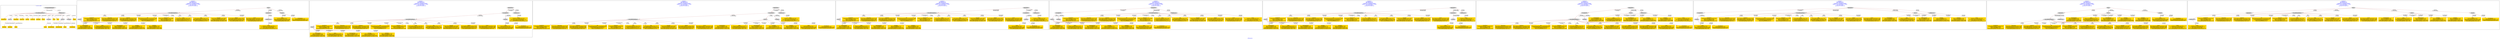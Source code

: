 digraph n0 {
fontcolor="blue"
remincross="true"
label="s06-npg.json"
subgraph cluster_0 {
label="1-correct model"
n2[style="filled",color="white",fillcolor="lightgray",label="CulturalHeritageObject2"];
n3[shape="plaintext",style="filled",fillcolor="gold",label="DateOfWork"];
n4[style="filled",color="white",fillcolor="lightgray",label="Person1"];
n5[shape="plaintext",style="filled",fillcolor="gold",label="Description"];
n6[shape="plaintext",style="filled",fillcolor="gold",label="Dimension"];
n7[shape="plaintext",style="filled",fillcolor="gold",label="Medium"];
n8[shape="plaintext",style="filled",fillcolor="gold",label="CreditLine"];
n9[shape="plaintext",style="filled",fillcolor="gold",label="Copyright"];
n10[shape="plaintext",style="filled",fillcolor="gold",label="Owner"];
n11[style="filled",color="white",fillcolor="lightgray",label="Concept2"];
n12[shape="plaintext",style="filled",fillcolor="gold",label="Title"];
n13[shape="plaintext",style="filled",fillcolor="gold",label="Ref"];
n14[style="filled",color="white",fillcolor="lightgray",label="Person2"];
n15[style="filled",color="white",fillcolor="lightgray",label="Concept3"];
n16[shape="plaintext",style="filled",fillcolor="gold",label="birthDate"];
n17[shape="plaintext",style="filled",fillcolor="gold",label="deathDate"];
n18[shape="plaintext",style="filled",fillcolor="gold",label="Artist"];
n19[shape="plaintext",style="filled",fillcolor="gold",label="sitterBirthDate"];
n20[shape="plaintext",style="filled",fillcolor="gold",label="sitterDeathDate"];
n21[shape="plaintext",style="filled",fillcolor="gold",label="values"];
n22[style="filled",color="white",fillcolor="lightgray",label="EuropeanaAggregation1"];
n23[style="filled",color="white",fillcolor="lightgray",label="WebResource2"];
n24[shape="plaintext",style="filled",fillcolor="gold",label="Image"];
n25[shape="plaintext",style="filled",fillcolor="gold",label="values"];
n26[shape="plaintext",style="filled",fillcolor="gold",label="Classification"];
}
subgraph cluster_1 {
label="candidate 0\nlink coherence:0.0\nnode coherence:0.0\nconfidence:0.7541849554738208\nmapping score:0.38102461478756994\ncost:2300.020004\n-precision:0.61-recall:0.58"
n28[style="filled",color="white",fillcolor="lightgray",label="CulturalHeritageObject1"];
n29[style="filled",color="white",fillcolor="lightgray",label="Person1"];
n30[style="filled",color="white",fillcolor="lightgray",label="Aggregation1"];
n31[style="filled",color="white",fillcolor="lightgray",label="WebResource1"];
n32[style="filled",color="white",fillcolor="lightgray",label="Proxy1"];
n33[style="filled",color="white",fillcolor="lightgray",label="Concept1"];
n34[shape="plaintext",style="filled",fillcolor="gold",label="sitterBirthDate\n[Person,dateOfBirth,0.45]\n[Person,dateOfDeath,0.409]\n[CulturalHeritageObject,extent,0.08]\n[CulturalHeritageObject,created,0.061]"];
n35[shape="plaintext",style="filled",fillcolor="gold",label="DateOfWork\n[CulturalHeritageObject,created,0.791]\n[Person,dateOfDeath,0.081]\n[Person,dateOfBirth,0.08]\n[CulturalHeritageObject,description,0.047]"];
n36[shape="plaintext",style="filled",fillcolor="gold",label="values\n[Concept,prefLabel,0.931]\n[CulturalHeritageObject,description,0.056]\n[Person,biographicalInformation,0.008]\n[CulturalHeritageObject,title,0.005]"];
n37[shape="plaintext",style="filled",fillcolor="gold",label="Classification\n[Concept,prefLabel,0.819]\n[CulturalHeritageObject,description,0.091]\n[Person,biographicalInformation,0.09]"];
n38[shape="plaintext",style="filled",fillcolor="gold",label="Artist\n[Person,nameOfThePerson,0.815]\n[CulturalHeritageObject,description,0.079]\n[CulturalHeritageObject,title,0.063]\n[CulturalHeritageObject,rights,0.044]"];
n39[shape="plaintext",style="filled",fillcolor="gold",label="Description\n[CulturalHeritageObject,description,0.814]\n[Person,biographicalInformation,0.138]\n[CulturalHeritageObject,provenance,0.027]\n[CulturalHeritageObject,title,0.021]"];
n40[shape="plaintext",style="filled",fillcolor="gold",label="CreditLine\n[CulturalHeritageObject,provenance,0.602]\n[CulturalHeritageObject,rightsHolder,0.316]\n[CulturalHeritageObject,description,0.064]\n[CulturalHeritageObject,title,0.018]"];
n41[shape="plaintext",style="filled",fillcolor="gold",label="Image\n[WebResource,classLink,0.976]\n[Document,columnSubClassOfLink,0.015]\n[Document,classLink,0.009]\n[CulturalHeritageObject,accessionNumber,0.0]"];
n42[shape="plaintext",style="filled",fillcolor="gold",label="Ref\n[CulturalHeritageObject,accessionNumber,0.999]\n[CulturalHeritageObject,rightsHolder,0.0]\n[CulturalHeritageObject,title,0.0]\n[Person,nameOfThePerson,0.0]"];
n43[shape="plaintext",style="filled",fillcolor="gold",label="sitterDeathDate\n[Person,dateOfDeath,0.422]\n[Person,dateOfBirth,0.412]\n[CulturalHeritageObject,created,0.087]\n[CulturalHeritageObject,extent,0.079]"];
n44[shape="plaintext",style="filled",fillcolor="gold",label="birthDate\n[Person,dateOfBirth,0.77]\n[Person,dateOfDeath,0.152]\n[CulturalHeritageObject,created,0.053]\n[CulturalHeritageObject,description,0.025]"];
n45[shape="plaintext",style="filled",fillcolor="gold",label="Dimension\n[CulturalHeritageObject,extent,0.958]\n[Person,dateOfDeath,0.025]\n[Person,dateOfBirth,0.014]\n[Person,biographicalInformation,0.003]"];
n46[shape="plaintext",style="filled",fillcolor="gold",label="deathDate\n[Person,dateOfDeath,0.703]\n[Person,dateOfBirth,0.218]\n[CulturalHeritageObject,extent,0.039]\n[CulturalHeritageObject,created,0.039]"];
n47[shape="plaintext",style="filled",fillcolor="gold",label="values\n[CulturalHeritageObject,title,0.543]\n[CulturalHeritageObject,description,0.213]\n[Person,nameOfThePerson,0.155]\n[CulturalHeritageObject,provenance,0.089]"];
n48[shape="plaintext",style="filled",fillcolor="gold",label="Title\n[CulturalHeritageObject,title,0.707]\n[CulturalHeritageObject,description,0.14]\n[CulturalHeritageObject,provenance,0.08]\n[Person,nameOfThePerson,0.073]"];
n49[shape="plaintext",style="filled",fillcolor="gold",label="Copyright\n[CulturalHeritageObject,rights,0.846]\n[Person,nameOfThePerson,0.084]\n[CulturalHeritageObject,provenance,0.04]\n[CulturalHeritageObject,description,0.03]"];
n50[shape="plaintext",style="filled",fillcolor="gold",label="Medium\n[CulturalHeritageObject,medium,0.892]\n[CulturalHeritageObject,description,0.103]\n[Person,biographicalInformation,0.004]\n[CulturalHeritageObject,extent,0.0]"];
n51[shape="plaintext",style="filled",fillcolor="gold",label="Owner\n[CulturalHeritageObject,rightsHolder,0.536]\n[CulturalHeritageObject,provenance,0.406]\n[CulturalHeritageObject,description,0.045]\n[CulturalHeritageObject,title,0.014]"];
}
subgraph cluster_2 {
label="candidate 1\nlink coherence:0.0\nnode coherence:0.0\nconfidence:0.7541849554738208\nmapping score:0.38102461478756994\ncost:2300.020004\n-precision:0.61-recall:0.58"
n53[style="filled",color="white",fillcolor="lightgray",label="CulturalHeritageObject1"];
n54[style="filled",color="white",fillcolor="lightgray",label="Person1"];
n55[style="filled",color="white",fillcolor="lightgray",label="ProvidedCHO1"];
n56[style="filled",color="white",fillcolor="lightgray",label="Concept1"];
n57[style="filled",color="white",fillcolor="lightgray",label="Aggregation1"];
n58[style="filled",color="white",fillcolor="lightgray",label="WebResource1"];
n59[shape="plaintext",style="filled",fillcolor="gold",label="sitterBirthDate\n[Person,dateOfBirth,0.45]\n[Person,dateOfDeath,0.409]\n[CulturalHeritageObject,extent,0.08]\n[CulturalHeritageObject,created,0.061]"];
n60[shape="plaintext",style="filled",fillcolor="gold",label="DateOfWork\n[CulturalHeritageObject,created,0.791]\n[Person,dateOfDeath,0.081]\n[Person,dateOfBirth,0.08]\n[CulturalHeritageObject,description,0.047]"];
n61[shape="plaintext",style="filled",fillcolor="gold",label="values\n[Concept,prefLabel,0.931]\n[CulturalHeritageObject,description,0.056]\n[Person,biographicalInformation,0.008]\n[CulturalHeritageObject,title,0.005]"];
n62[shape="plaintext",style="filled",fillcolor="gold",label="Classification\n[Concept,prefLabel,0.819]\n[CulturalHeritageObject,description,0.091]\n[Person,biographicalInformation,0.09]"];
n63[shape="plaintext",style="filled",fillcolor="gold",label="Artist\n[Person,nameOfThePerson,0.815]\n[CulturalHeritageObject,description,0.079]\n[CulturalHeritageObject,title,0.063]\n[CulturalHeritageObject,rights,0.044]"];
n64[shape="plaintext",style="filled",fillcolor="gold",label="Description\n[CulturalHeritageObject,description,0.814]\n[Person,biographicalInformation,0.138]\n[CulturalHeritageObject,provenance,0.027]\n[CulturalHeritageObject,title,0.021]"];
n65[shape="plaintext",style="filled",fillcolor="gold",label="CreditLine\n[CulturalHeritageObject,provenance,0.602]\n[CulturalHeritageObject,rightsHolder,0.316]\n[CulturalHeritageObject,description,0.064]\n[CulturalHeritageObject,title,0.018]"];
n66[shape="plaintext",style="filled",fillcolor="gold",label="Image\n[WebResource,classLink,0.976]\n[Document,columnSubClassOfLink,0.015]\n[Document,classLink,0.009]\n[CulturalHeritageObject,accessionNumber,0.0]"];
n67[shape="plaintext",style="filled",fillcolor="gold",label="Ref\n[CulturalHeritageObject,accessionNumber,0.999]\n[CulturalHeritageObject,rightsHolder,0.0]\n[CulturalHeritageObject,title,0.0]\n[Person,nameOfThePerson,0.0]"];
n68[shape="plaintext",style="filled",fillcolor="gold",label="sitterDeathDate\n[Person,dateOfDeath,0.422]\n[Person,dateOfBirth,0.412]\n[CulturalHeritageObject,created,0.087]\n[CulturalHeritageObject,extent,0.079]"];
n69[shape="plaintext",style="filled",fillcolor="gold",label="birthDate\n[Person,dateOfBirth,0.77]\n[Person,dateOfDeath,0.152]\n[CulturalHeritageObject,created,0.053]\n[CulturalHeritageObject,description,0.025]"];
n70[shape="plaintext",style="filled",fillcolor="gold",label="Dimension\n[CulturalHeritageObject,extent,0.958]\n[Person,dateOfDeath,0.025]\n[Person,dateOfBirth,0.014]\n[Person,biographicalInformation,0.003]"];
n71[shape="plaintext",style="filled",fillcolor="gold",label="deathDate\n[Person,dateOfDeath,0.703]\n[Person,dateOfBirth,0.218]\n[CulturalHeritageObject,extent,0.039]\n[CulturalHeritageObject,created,0.039]"];
n72[shape="plaintext",style="filled",fillcolor="gold",label="values\n[CulturalHeritageObject,title,0.543]\n[CulturalHeritageObject,description,0.213]\n[Person,nameOfThePerson,0.155]\n[CulturalHeritageObject,provenance,0.089]"];
n73[shape="plaintext",style="filled",fillcolor="gold",label="Title\n[CulturalHeritageObject,title,0.707]\n[CulturalHeritageObject,description,0.14]\n[CulturalHeritageObject,provenance,0.08]\n[Person,nameOfThePerson,0.073]"];
n74[shape="plaintext",style="filled",fillcolor="gold",label="Copyright\n[CulturalHeritageObject,rights,0.846]\n[Person,nameOfThePerson,0.084]\n[CulturalHeritageObject,provenance,0.04]\n[CulturalHeritageObject,description,0.03]"];
n75[shape="plaintext",style="filled",fillcolor="gold",label="Medium\n[CulturalHeritageObject,medium,0.892]\n[CulturalHeritageObject,description,0.103]\n[Person,biographicalInformation,0.004]\n[CulturalHeritageObject,extent,0.0]"];
n76[shape="plaintext",style="filled",fillcolor="gold",label="Owner\n[CulturalHeritageObject,rightsHolder,0.536]\n[CulturalHeritageObject,provenance,0.406]\n[CulturalHeritageObject,description,0.045]\n[CulturalHeritageObject,title,0.014]"];
}
subgraph cluster_3 {
label="candidate 2\nlink coherence:0.0\nnode coherence:0.0\nconfidence:0.7541849554738208\nmapping score:0.38102461478756994\ncost:2300.020004\n-precision:0.61-recall:0.58"
n78[style="filled",color="white",fillcolor="lightgray",label="ProvidedCHO1"];
n79[style="filled",color="white",fillcolor="lightgray",label="CulturalHeritageObject1"];
n80[style="filled",color="white",fillcolor="lightgray",label="Person1"];
n81[style="filled",color="white",fillcolor="lightgray",label="Concept1"];
n82[style="filled",color="white",fillcolor="lightgray",label="Aggregation1"];
n83[style="filled",color="white",fillcolor="lightgray",label="WebResource1"];
n84[shape="plaintext",style="filled",fillcolor="gold",label="sitterBirthDate\n[Person,dateOfBirth,0.45]\n[Person,dateOfDeath,0.409]\n[CulturalHeritageObject,extent,0.08]\n[CulturalHeritageObject,created,0.061]"];
n85[shape="plaintext",style="filled",fillcolor="gold",label="DateOfWork\n[CulturalHeritageObject,created,0.791]\n[Person,dateOfDeath,0.081]\n[Person,dateOfBirth,0.08]\n[CulturalHeritageObject,description,0.047]"];
n86[shape="plaintext",style="filled",fillcolor="gold",label="values\n[Concept,prefLabel,0.931]\n[CulturalHeritageObject,description,0.056]\n[Person,biographicalInformation,0.008]\n[CulturalHeritageObject,title,0.005]"];
n87[shape="plaintext",style="filled",fillcolor="gold",label="Classification\n[Concept,prefLabel,0.819]\n[CulturalHeritageObject,description,0.091]\n[Person,biographicalInformation,0.09]"];
n88[shape="plaintext",style="filled",fillcolor="gold",label="Artist\n[Person,nameOfThePerson,0.815]\n[CulturalHeritageObject,description,0.079]\n[CulturalHeritageObject,title,0.063]\n[CulturalHeritageObject,rights,0.044]"];
n89[shape="plaintext",style="filled",fillcolor="gold",label="Description\n[CulturalHeritageObject,description,0.814]\n[Person,biographicalInformation,0.138]\n[CulturalHeritageObject,provenance,0.027]\n[CulturalHeritageObject,title,0.021]"];
n90[shape="plaintext",style="filled",fillcolor="gold",label="CreditLine\n[CulturalHeritageObject,provenance,0.602]\n[CulturalHeritageObject,rightsHolder,0.316]\n[CulturalHeritageObject,description,0.064]\n[CulturalHeritageObject,title,0.018]"];
n91[shape="plaintext",style="filled",fillcolor="gold",label="Image\n[WebResource,classLink,0.976]\n[Document,columnSubClassOfLink,0.015]\n[Document,classLink,0.009]\n[CulturalHeritageObject,accessionNumber,0.0]"];
n92[shape="plaintext",style="filled",fillcolor="gold",label="Ref\n[CulturalHeritageObject,accessionNumber,0.999]\n[CulturalHeritageObject,rightsHolder,0.0]\n[CulturalHeritageObject,title,0.0]\n[Person,nameOfThePerson,0.0]"];
n93[shape="plaintext",style="filled",fillcolor="gold",label="sitterDeathDate\n[Person,dateOfDeath,0.422]\n[Person,dateOfBirth,0.412]\n[CulturalHeritageObject,created,0.087]\n[CulturalHeritageObject,extent,0.079]"];
n94[shape="plaintext",style="filled",fillcolor="gold",label="birthDate\n[Person,dateOfBirth,0.77]\n[Person,dateOfDeath,0.152]\n[CulturalHeritageObject,created,0.053]\n[CulturalHeritageObject,description,0.025]"];
n95[shape="plaintext",style="filled",fillcolor="gold",label="Dimension\n[CulturalHeritageObject,extent,0.958]\n[Person,dateOfDeath,0.025]\n[Person,dateOfBirth,0.014]\n[Person,biographicalInformation,0.003]"];
n96[shape="plaintext",style="filled",fillcolor="gold",label="deathDate\n[Person,dateOfDeath,0.703]\n[Person,dateOfBirth,0.218]\n[CulturalHeritageObject,extent,0.039]\n[CulturalHeritageObject,created,0.039]"];
n97[shape="plaintext",style="filled",fillcolor="gold",label="values\n[CulturalHeritageObject,title,0.543]\n[CulturalHeritageObject,description,0.213]\n[Person,nameOfThePerson,0.155]\n[CulturalHeritageObject,provenance,0.089]"];
n98[shape="plaintext",style="filled",fillcolor="gold",label="Title\n[CulturalHeritageObject,title,0.707]\n[CulturalHeritageObject,description,0.14]\n[CulturalHeritageObject,provenance,0.08]\n[Person,nameOfThePerson,0.073]"];
n99[shape="plaintext",style="filled",fillcolor="gold",label="Copyright\n[CulturalHeritageObject,rights,0.846]\n[Person,nameOfThePerson,0.084]\n[CulturalHeritageObject,provenance,0.04]\n[CulturalHeritageObject,description,0.03]"];
n100[shape="plaintext",style="filled",fillcolor="gold",label="Medium\n[CulturalHeritageObject,medium,0.892]\n[CulturalHeritageObject,description,0.103]\n[Person,biographicalInformation,0.004]\n[CulturalHeritageObject,extent,0.0]"];
n101[shape="plaintext",style="filled",fillcolor="gold",label="Owner\n[CulturalHeritageObject,rightsHolder,0.536]\n[CulturalHeritageObject,provenance,0.406]\n[CulturalHeritageObject,description,0.045]\n[CulturalHeritageObject,title,0.014]"];
}
subgraph cluster_4 {
label="candidate 3\nlink coherence:0.0\nnode coherence:0.0\nconfidence:0.7541849554738208\nmapping score:0.38102461478756994\ncost:2300.020004\n-precision:0.61-recall:0.58"
n103[style="filled",color="white",fillcolor="lightgray",label="CulturalHeritageObject1"];
n104[style="filled",color="white",fillcolor="lightgray",label="Person1"];
n105[style="filled",color="white",fillcolor="lightgray",label="ProvidedCHO1"];
n106[style="filled",color="white",fillcolor="lightgray",label="Concept1"];
n107[style="filled",color="white",fillcolor="lightgray",label="Aggregation1"];
n108[style="filled",color="white",fillcolor="lightgray",label="WebResource1"];
n109[shape="plaintext",style="filled",fillcolor="gold",label="sitterBirthDate\n[Person,dateOfBirth,0.45]\n[Person,dateOfDeath,0.409]\n[CulturalHeritageObject,extent,0.08]\n[CulturalHeritageObject,created,0.061]"];
n110[shape="plaintext",style="filled",fillcolor="gold",label="DateOfWork\n[CulturalHeritageObject,created,0.791]\n[Person,dateOfDeath,0.081]\n[Person,dateOfBirth,0.08]\n[CulturalHeritageObject,description,0.047]"];
n111[shape="plaintext",style="filled",fillcolor="gold",label="values\n[Concept,prefLabel,0.931]\n[CulturalHeritageObject,description,0.056]\n[Person,biographicalInformation,0.008]\n[CulturalHeritageObject,title,0.005]"];
n112[shape="plaintext",style="filled",fillcolor="gold",label="Classification\n[Concept,prefLabel,0.819]\n[CulturalHeritageObject,description,0.091]\n[Person,biographicalInformation,0.09]"];
n113[shape="plaintext",style="filled",fillcolor="gold",label="Artist\n[Person,nameOfThePerson,0.815]\n[CulturalHeritageObject,description,0.079]\n[CulturalHeritageObject,title,0.063]\n[CulturalHeritageObject,rights,0.044]"];
n114[shape="plaintext",style="filled",fillcolor="gold",label="Description\n[CulturalHeritageObject,description,0.814]\n[Person,biographicalInformation,0.138]\n[CulturalHeritageObject,provenance,0.027]\n[CulturalHeritageObject,title,0.021]"];
n115[shape="plaintext",style="filled",fillcolor="gold",label="CreditLine\n[CulturalHeritageObject,provenance,0.602]\n[CulturalHeritageObject,rightsHolder,0.316]\n[CulturalHeritageObject,description,0.064]\n[CulturalHeritageObject,title,0.018]"];
n116[shape="plaintext",style="filled",fillcolor="gold",label="Image\n[WebResource,classLink,0.976]\n[Document,columnSubClassOfLink,0.015]\n[Document,classLink,0.009]\n[CulturalHeritageObject,accessionNumber,0.0]"];
n117[shape="plaintext",style="filled",fillcolor="gold",label="Ref\n[CulturalHeritageObject,accessionNumber,0.999]\n[CulturalHeritageObject,rightsHolder,0.0]\n[CulturalHeritageObject,title,0.0]\n[Person,nameOfThePerson,0.0]"];
n118[shape="plaintext",style="filled",fillcolor="gold",label="sitterDeathDate\n[Person,dateOfDeath,0.422]\n[Person,dateOfBirth,0.412]\n[CulturalHeritageObject,created,0.087]\n[CulturalHeritageObject,extent,0.079]"];
n119[shape="plaintext",style="filled",fillcolor="gold",label="birthDate\n[Person,dateOfBirth,0.77]\n[Person,dateOfDeath,0.152]\n[CulturalHeritageObject,created,0.053]\n[CulturalHeritageObject,description,0.025]"];
n120[shape="plaintext",style="filled",fillcolor="gold",label="Dimension\n[CulturalHeritageObject,extent,0.958]\n[Person,dateOfDeath,0.025]\n[Person,dateOfBirth,0.014]\n[Person,biographicalInformation,0.003]"];
n121[shape="plaintext",style="filled",fillcolor="gold",label="deathDate\n[Person,dateOfDeath,0.703]\n[Person,dateOfBirth,0.218]\n[CulturalHeritageObject,extent,0.039]\n[CulturalHeritageObject,created,0.039]"];
n122[shape="plaintext",style="filled",fillcolor="gold",label="values\n[CulturalHeritageObject,title,0.543]\n[CulturalHeritageObject,description,0.213]\n[Person,nameOfThePerson,0.155]\n[CulturalHeritageObject,provenance,0.089]"];
n123[shape="plaintext",style="filled",fillcolor="gold",label="Title\n[CulturalHeritageObject,title,0.707]\n[CulturalHeritageObject,description,0.14]\n[CulturalHeritageObject,provenance,0.08]\n[Person,nameOfThePerson,0.073]"];
n124[shape="plaintext",style="filled",fillcolor="gold",label="Copyright\n[CulturalHeritageObject,rights,0.846]\n[Person,nameOfThePerson,0.084]\n[CulturalHeritageObject,provenance,0.04]\n[CulturalHeritageObject,description,0.03]"];
n125[shape="plaintext",style="filled",fillcolor="gold",label="Medium\n[CulturalHeritageObject,medium,0.892]\n[CulturalHeritageObject,description,0.103]\n[Person,biographicalInformation,0.004]\n[CulturalHeritageObject,extent,0.0]"];
n126[shape="plaintext",style="filled",fillcolor="gold",label="Owner\n[CulturalHeritageObject,rightsHolder,0.536]\n[CulturalHeritageObject,provenance,0.406]\n[CulturalHeritageObject,description,0.045]\n[CulturalHeritageObject,title,0.014]"];
}
subgraph cluster_5 {
label="candidate 4\nlink coherence:0.0\nnode coherence:0.0\nconfidence:0.7541849554738208\nmapping score:0.38102461478756994\ncost:2300.020004\n-precision:0.61-recall:0.58"
n128[style="filled",color="white",fillcolor="lightgray",label="ProvidedCHO1"];
n129[style="filled",color="white",fillcolor="lightgray",label="Person1"];
n130[style="filled",color="white",fillcolor="lightgray",label="Concept1"];
n131[style="filled",color="white",fillcolor="lightgray",label="Aggregation1"];
n132[style="filled",color="white",fillcolor="lightgray",label="CulturalHeritageObject1"];
n133[style="filled",color="white",fillcolor="lightgray",label="WebResource1"];
n134[shape="plaintext",style="filled",fillcolor="gold",label="sitterBirthDate\n[Person,dateOfBirth,0.45]\n[Person,dateOfDeath,0.409]\n[CulturalHeritageObject,extent,0.08]\n[CulturalHeritageObject,created,0.061]"];
n135[shape="plaintext",style="filled",fillcolor="gold",label="DateOfWork\n[CulturalHeritageObject,created,0.791]\n[Person,dateOfDeath,0.081]\n[Person,dateOfBirth,0.08]\n[CulturalHeritageObject,description,0.047]"];
n136[shape="plaintext",style="filled",fillcolor="gold",label="values\n[Concept,prefLabel,0.931]\n[CulturalHeritageObject,description,0.056]\n[Person,biographicalInformation,0.008]\n[CulturalHeritageObject,title,0.005]"];
n137[shape="plaintext",style="filled",fillcolor="gold",label="Classification\n[Concept,prefLabel,0.819]\n[CulturalHeritageObject,description,0.091]\n[Person,biographicalInformation,0.09]"];
n138[shape="plaintext",style="filled",fillcolor="gold",label="Artist\n[Person,nameOfThePerson,0.815]\n[CulturalHeritageObject,description,0.079]\n[CulturalHeritageObject,title,0.063]\n[CulturalHeritageObject,rights,0.044]"];
n139[shape="plaintext",style="filled",fillcolor="gold",label="Description\n[CulturalHeritageObject,description,0.814]\n[Person,biographicalInformation,0.138]\n[CulturalHeritageObject,provenance,0.027]\n[CulturalHeritageObject,title,0.021]"];
n140[shape="plaintext",style="filled",fillcolor="gold",label="CreditLine\n[CulturalHeritageObject,provenance,0.602]\n[CulturalHeritageObject,rightsHolder,0.316]\n[CulturalHeritageObject,description,0.064]\n[CulturalHeritageObject,title,0.018]"];
n141[shape="plaintext",style="filled",fillcolor="gold",label="Image\n[WebResource,classLink,0.976]\n[Document,columnSubClassOfLink,0.015]\n[Document,classLink,0.009]\n[CulturalHeritageObject,accessionNumber,0.0]"];
n142[shape="plaintext",style="filled",fillcolor="gold",label="Ref\n[CulturalHeritageObject,accessionNumber,0.999]\n[CulturalHeritageObject,rightsHolder,0.0]\n[CulturalHeritageObject,title,0.0]\n[Person,nameOfThePerson,0.0]"];
n143[shape="plaintext",style="filled",fillcolor="gold",label="sitterDeathDate\n[Person,dateOfDeath,0.422]\n[Person,dateOfBirth,0.412]\n[CulturalHeritageObject,created,0.087]\n[CulturalHeritageObject,extent,0.079]"];
n144[shape="plaintext",style="filled",fillcolor="gold",label="birthDate\n[Person,dateOfBirth,0.77]\n[Person,dateOfDeath,0.152]\n[CulturalHeritageObject,created,0.053]\n[CulturalHeritageObject,description,0.025]"];
n145[shape="plaintext",style="filled",fillcolor="gold",label="Dimension\n[CulturalHeritageObject,extent,0.958]\n[Person,dateOfDeath,0.025]\n[Person,dateOfBirth,0.014]\n[Person,biographicalInformation,0.003]"];
n146[shape="plaintext",style="filled",fillcolor="gold",label="deathDate\n[Person,dateOfDeath,0.703]\n[Person,dateOfBirth,0.218]\n[CulturalHeritageObject,extent,0.039]\n[CulturalHeritageObject,created,0.039]"];
n147[shape="plaintext",style="filled",fillcolor="gold",label="values\n[CulturalHeritageObject,title,0.543]\n[CulturalHeritageObject,description,0.213]\n[Person,nameOfThePerson,0.155]\n[CulturalHeritageObject,provenance,0.089]"];
n148[shape="plaintext",style="filled",fillcolor="gold",label="Title\n[CulturalHeritageObject,title,0.707]\n[CulturalHeritageObject,description,0.14]\n[CulturalHeritageObject,provenance,0.08]\n[Person,nameOfThePerson,0.073]"];
n149[shape="plaintext",style="filled",fillcolor="gold",label="Copyright\n[CulturalHeritageObject,rights,0.846]\n[Person,nameOfThePerson,0.084]\n[CulturalHeritageObject,provenance,0.04]\n[CulturalHeritageObject,description,0.03]"];
n150[shape="plaintext",style="filled",fillcolor="gold",label="Medium\n[CulturalHeritageObject,medium,0.892]\n[CulturalHeritageObject,description,0.103]\n[Person,biographicalInformation,0.004]\n[CulturalHeritageObject,extent,0.0]"];
n151[shape="plaintext",style="filled",fillcolor="gold",label="Owner\n[CulturalHeritageObject,rightsHolder,0.536]\n[CulturalHeritageObject,provenance,0.406]\n[CulturalHeritageObject,description,0.045]\n[CulturalHeritageObject,title,0.014]"];
}
subgraph cluster_6 {
label="candidate 5\nlink coherence:0.0\nnode coherence:0.0\nconfidence:0.7541849554738208\nmapping score:0.38102461478756994\ncost:2300.030006\n-precision:0.61-recall:0.58"
n153[style="filled",color="white",fillcolor="lightgray",label="CulturalHeritageObject1"];
n154[style="filled",color="white",fillcolor="lightgray",label="Person1"];
n155[style="filled",color="white",fillcolor="lightgray",label="Organization1"];
n156[style="filled",color="white",fillcolor="lightgray",label="Concept1"];
n157[style="filled",color="white",fillcolor="lightgray",label="Aggregation1"];
n158[style="filled",color="white",fillcolor="lightgray",label="WebResource1"];
n159[shape="plaintext",style="filled",fillcolor="gold",label="sitterBirthDate\n[Person,dateOfBirth,0.45]\n[Person,dateOfDeath,0.409]\n[CulturalHeritageObject,extent,0.08]\n[CulturalHeritageObject,created,0.061]"];
n160[shape="plaintext",style="filled",fillcolor="gold",label="DateOfWork\n[CulturalHeritageObject,created,0.791]\n[Person,dateOfDeath,0.081]\n[Person,dateOfBirth,0.08]\n[CulturalHeritageObject,description,0.047]"];
n161[shape="plaintext",style="filled",fillcolor="gold",label="values\n[Concept,prefLabel,0.931]\n[CulturalHeritageObject,description,0.056]\n[Person,biographicalInformation,0.008]\n[CulturalHeritageObject,title,0.005]"];
n162[shape="plaintext",style="filled",fillcolor="gold",label="Classification\n[Concept,prefLabel,0.819]\n[CulturalHeritageObject,description,0.091]\n[Person,biographicalInformation,0.09]"];
n163[shape="plaintext",style="filled",fillcolor="gold",label="Artist\n[Person,nameOfThePerson,0.815]\n[CulturalHeritageObject,description,0.079]\n[CulturalHeritageObject,title,0.063]\n[CulturalHeritageObject,rights,0.044]"];
n164[shape="plaintext",style="filled",fillcolor="gold",label="Description\n[CulturalHeritageObject,description,0.814]\n[Person,biographicalInformation,0.138]\n[CulturalHeritageObject,provenance,0.027]\n[CulturalHeritageObject,title,0.021]"];
n165[shape="plaintext",style="filled",fillcolor="gold",label="CreditLine\n[CulturalHeritageObject,provenance,0.602]\n[CulturalHeritageObject,rightsHolder,0.316]\n[CulturalHeritageObject,description,0.064]\n[CulturalHeritageObject,title,0.018]"];
n166[shape="plaintext",style="filled",fillcolor="gold",label="Image\n[WebResource,classLink,0.976]\n[Document,columnSubClassOfLink,0.015]\n[Document,classLink,0.009]\n[CulturalHeritageObject,accessionNumber,0.0]"];
n167[shape="plaintext",style="filled",fillcolor="gold",label="Ref\n[CulturalHeritageObject,accessionNumber,0.999]\n[CulturalHeritageObject,rightsHolder,0.0]\n[CulturalHeritageObject,title,0.0]\n[Person,nameOfThePerson,0.0]"];
n168[shape="plaintext",style="filled",fillcolor="gold",label="sitterDeathDate\n[Person,dateOfDeath,0.422]\n[Person,dateOfBirth,0.412]\n[CulturalHeritageObject,created,0.087]\n[CulturalHeritageObject,extent,0.079]"];
n169[shape="plaintext",style="filled",fillcolor="gold",label="birthDate\n[Person,dateOfBirth,0.77]\n[Person,dateOfDeath,0.152]\n[CulturalHeritageObject,created,0.053]\n[CulturalHeritageObject,description,0.025]"];
n170[shape="plaintext",style="filled",fillcolor="gold",label="Dimension\n[CulturalHeritageObject,extent,0.958]\n[Person,dateOfDeath,0.025]\n[Person,dateOfBirth,0.014]\n[Person,biographicalInformation,0.003]"];
n171[shape="plaintext",style="filled",fillcolor="gold",label="deathDate\n[Person,dateOfDeath,0.703]\n[Person,dateOfBirth,0.218]\n[CulturalHeritageObject,extent,0.039]\n[CulturalHeritageObject,created,0.039]"];
n172[shape="plaintext",style="filled",fillcolor="gold",label="values\n[CulturalHeritageObject,title,0.543]\n[CulturalHeritageObject,description,0.213]\n[Person,nameOfThePerson,0.155]\n[CulturalHeritageObject,provenance,0.089]"];
n173[shape="plaintext",style="filled",fillcolor="gold",label="Title\n[CulturalHeritageObject,title,0.707]\n[CulturalHeritageObject,description,0.14]\n[CulturalHeritageObject,provenance,0.08]\n[Person,nameOfThePerson,0.073]"];
n174[shape="plaintext",style="filled",fillcolor="gold",label="Copyright\n[CulturalHeritageObject,rights,0.846]\n[Person,nameOfThePerson,0.084]\n[CulturalHeritageObject,provenance,0.04]\n[CulturalHeritageObject,description,0.03]"];
n175[shape="plaintext",style="filled",fillcolor="gold",label="Medium\n[CulturalHeritageObject,medium,0.892]\n[CulturalHeritageObject,description,0.103]\n[Person,biographicalInformation,0.004]\n[CulturalHeritageObject,extent,0.0]"];
n176[shape="plaintext",style="filled",fillcolor="gold",label="Owner\n[CulturalHeritageObject,rightsHolder,0.536]\n[CulturalHeritageObject,provenance,0.406]\n[CulturalHeritageObject,description,0.045]\n[CulturalHeritageObject,title,0.014]"];
}
subgraph cluster_7 {
label="candidate 6\nlink coherence:0.0\nnode coherence:0.0\nconfidence:0.7541849554738208\nmapping score:0.38102461478756994\ncost:2300.030006\n-precision:0.61-recall:0.58"
n178[style="filled",color="white",fillcolor="lightgray",label="ProvidedCHO1"];
n179[style="filled",color="white",fillcolor="lightgray",label="CulturalHeritageObject1"];
n180[style="filled",color="white",fillcolor="lightgray",label="Concept1"];
n181[style="filled",color="white",fillcolor="lightgray",label="Aggregation1"];
n182[style="filled",color="white",fillcolor="lightgray",label="Person1"];
n183[style="filled",color="white",fillcolor="lightgray",label="WebResource1"];
n184[shape="plaintext",style="filled",fillcolor="gold",label="sitterBirthDate\n[Person,dateOfBirth,0.45]\n[Person,dateOfDeath,0.409]\n[CulturalHeritageObject,extent,0.08]\n[CulturalHeritageObject,created,0.061]"];
n185[shape="plaintext",style="filled",fillcolor="gold",label="DateOfWork\n[CulturalHeritageObject,created,0.791]\n[Person,dateOfDeath,0.081]\n[Person,dateOfBirth,0.08]\n[CulturalHeritageObject,description,0.047]"];
n186[shape="plaintext",style="filled",fillcolor="gold",label="values\n[Concept,prefLabel,0.931]\n[CulturalHeritageObject,description,0.056]\n[Person,biographicalInformation,0.008]\n[CulturalHeritageObject,title,0.005]"];
n187[shape="plaintext",style="filled",fillcolor="gold",label="Classification\n[Concept,prefLabel,0.819]\n[CulturalHeritageObject,description,0.091]\n[Person,biographicalInformation,0.09]"];
n188[shape="plaintext",style="filled",fillcolor="gold",label="Artist\n[Person,nameOfThePerson,0.815]\n[CulturalHeritageObject,description,0.079]\n[CulturalHeritageObject,title,0.063]\n[CulturalHeritageObject,rights,0.044]"];
n189[shape="plaintext",style="filled",fillcolor="gold",label="Description\n[CulturalHeritageObject,description,0.814]\n[Person,biographicalInformation,0.138]\n[CulturalHeritageObject,provenance,0.027]\n[CulturalHeritageObject,title,0.021]"];
n190[shape="plaintext",style="filled",fillcolor="gold",label="CreditLine\n[CulturalHeritageObject,provenance,0.602]\n[CulturalHeritageObject,rightsHolder,0.316]\n[CulturalHeritageObject,description,0.064]\n[CulturalHeritageObject,title,0.018]"];
n191[shape="plaintext",style="filled",fillcolor="gold",label="Image\n[WebResource,classLink,0.976]\n[Document,columnSubClassOfLink,0.015]\n[Document,classLink,0.009]\n[CulturalHeritageObject,accessionNumber,0.0]"];
n192[shape="plaintext",style="filled",fillcolor="gold",label="Ref\n[CulturalHeritageObject,accessionNumber,0.999]\n[CulturalHeritageObject,rightsHolder,0.0]\n[CulturalHeritageObject,title,0.0]\n[Person,nameOfThePerson,0.0]"];
n193[shape="plaintext",style="filled",fillcolor="gold",label="sitterDeathDate\n[Person,dateOfDeath,0.422]\n[Person,dateOfBirth,0.412]\n[CulturalHeritageObject,created,0.087]\n[CulturalHeritageObject,extent,0.079]"];
n194[shape="plaintext",style="filled",fillcolor="gold",label="birthDate\n[Person,dateOfBirth,0.77]\n[Person,dateOfDeath,0.152]\n[CulturalHeritageObject,created,0.053]\n[CulturalHeritageObject,description,0.025]"];
n195[shape="plaintext",style="filled",fillcolor="gold",label="Dimension\n[CulturalHeritageObject,extent,0.958]\n[Person,dateOfDeath,0.025]\n[Person,dateOfBirth,0.014]\n[Person,biographicalInformation,0.003]"];
n196[shape="plaintext",style="filled",fillcolor="gold",label="deathDate\n[Person,dateOfDeath,0.703]\n[Person,dateOfBirth,0.218]\n[CulturalHeritageObject,extent,0.039]\n[CulturalHeritageObject,created,0.039]"];
n197[shape="plaintext",style="filled",fillcolor="gold",label="values\n[CulturalHeritageObject,title,0.543]\n[CulturalHeritageObject,description,0.213]\n[Person,nameOfThePerson,0.155]\n[CulturalHeritageObject,provenance,0.089]"];
n198[shape="plaintext",style="filled",fillcolor="gold",label="Title\n[CulturalHeritageObject,title,0.707]\n[CulturalHeritageObject,description,0.14]\n[CulturalHeritageObject,provenance,0.08]\n[Person,nameOfThePerson,0.073]"];
n199[shape="plaintext",style="filled",fillcolor="gold",label="Copyright\n[CulturalHeritageObject,rights,0.846]\n[Person,nameOfThePerson,0.084]\n[CulturalHeritageObject,provenance,0.04]\n[CulturalHeritageObject,description,0.03]"];
n200[shape="plaintext",style="filled",fillcolor="gold",label="Medium\n[CulturalHeritageObject,medium,0.892]\n[CulturalHeritageObject,description,0.103]\n[Person,biographicalInformation,0.004]\n[CulturalHeritageObject,extent,0.0]"];
n201[shape="plaintext",style="filled",fillcolor="gold",label="Owner\n[CulturalHeritageObject,rightsHolder,0.536]\n[CulturalHeritageObject,provenance,0.406]\n[CulturalHeritageObject,description,0.045]\n[CulturalHeritageObject,title,0.014]"];
}
subgraph cluster_8 {
label="candidate 7\nlink coherence:0.0\nnode coherence:0.0\nconfidence:0.7541849554738208\nmapping score:0.38102461478756994\ncost:2300.030006\n-precision:0.61-recall:0.58"
n203[style="filled",color="white",fillcolor="lightgray",label="ProvidedCHO1"];
n204[style="filled",color="white",fillcolor="lightgray",label="Concept1"];
n205[style="filled",color="white",fillcolor="lightgray",label="Aggregation1"];
n206[style="filled",color="white",fillcolor="lightgray",label="CulturalHeritageObject1"];
n207[style="filled",color="white",fillcolor="lightgray",label="Person1"];
n208[style="filled",color="white",fillcolor="lightgray",label="WebResource1"];
n209[shape="plaintext",style="filled",fillcolor="gold",label="sitterBirthDate\n[Person,dateOfBirth,0.45]\n[Person,dateOfDeath,0.409]\n[CulturalHeritageObject,extent,0.08]\n[CulturalHeritageObject,created,0.061]"];
n210[shape="plaintext",style="filled",fillcolor="gold",label="DateOfWork\n[CulturalHeritageObject,created,0.791]\n[Person,dateOfDeath,0.081]\n[Person,dateOfBirth,0.08]\n[CulturalHeritageObject,description,0.047]"];
n211[shape="plaintext",style="filled",fillcolor="gold",label="values\n[Concept,prefLabel,0.931]\n[CulturalHeritageObject,description,0.056]\n[Person,biographicalInformation,0.008]\n[CulturalHeritageObject,title,0.005]"];
n212[shape="plaintext",style="filled",fillcolor="gold",label="Classification\n[Concept,prefLabel,0.819]\n[CulturalHeritageObject,description,0.091]\n[Person,biographicalInformation,0.09]"];
n213[shape="plaintext",style="filled",fillcolor="gold",label="Artist\n[Person,nameOfThePerson,0.815]\n[CulturalHeritageObject,description,0.079]\n[CulturalHeritageObject,title,0.063]\n[CulturalHeritageObject,rights,0.044]"];
n214[shape="plaintext",style="filled",fillcolor="gold",label="Description\n[CulturalHeritageObject,description,0.814]\n[Person,biographicalInformation,0.138]\n[CulturalHeritageObject,provenance,0.027]\n[CulturalHeritageObject,title,0.021]"];
n215[shape="plaintext",style="filled",fillcolor="gold",label="CreditLine\n[CulturalHeritageObject,provenance,0.602]\n[CulturalHeritageObject,rightsHolder,0.316]\n[CulturalHeritageObject,description,0.064]\n[CulturalHeritageObject,title,0.018]"];
n216[shape="plaintext",style="filled",fillcolor="gold",label="Image\n[WebResource,classLink,0.976]\n[Document,columnSubClassOfLink,0.015]\n[Document,classLink,0.009]\n[CulturalHeritageObject,accessionNumber,0.0]"];
n217[shape="plaintext",style="filled",fillcolor="gold",label="Ref\n[CulturalHeritageObject,accessionNumber,0.999]\n[CulturalHeritageObject,rightsHolder,0.0]\n[CulturalHeritageObject,title,0.0]\n[Person,nameOfThePerson,0.0]"];
n218[shape="plaintext",style="filled",fillcolor="gold",label="sitterDeathDate\n[Person,dateOfDeath,0.422]\n[Person,dateOfBirth,0.412]\n[CulturalHeritageObject,created,0.087]\n[CulturalHeritageObject,extent,0.079]"];
n219[shape="plaintext",style="filled",fillcolor="gold",label="birthDate\n[Person,dateOfBirth,0.77]\n[Person,dateOfDeath,0.152]\n[CulturalHeritageObject,created,0.053]\n[CulturalHeritageObject,description,0.025]"];
n220[shape="plaintext",style="filled",fillcolor="gold",label="Dimension\n[CulturalHeritageObject,extent,0.958]\n[Person,dateOfDeath,0.025]\n[Person,dateOfBirth,0.014]\n[Person,biographicalInformation,0.003]"];
n221[shape="plaintext",style="filled",fillcolor="gold",label="deathDate\n[Person,dateOfDeath,0.703]\n[Person,dateOfBirth,0.218]\n[CulturalHeritageObject,extent,0.039]\n[CulturalHeritageObject,created,0.039]"];
n222[shape="plaintext",style="filled",fillcolor="gold",label="values\n[CulturalHeritageObject,title,0.543]\n[CulturalHeritageObject,description,0.213]\n[Person,nameOfThePerson,0.155]\n[CulturalHeritageObject,provenance,0.089]"];
n223[shape="plaintext",style="filled",fillcolor="gold",label="Title\n[CulturalHeritageObject,title,0.707]\n[CulturalHeritageObject,description,0.14]\n[CulturalHeritageObject,provenance,0.08]\n[Person,nameOfThePerson,0.073]"];
n224[shape="plaintext",style="filled",fillcolor="gold",label="Copyright\n[CulturalHeritageObject,rights,0.846]\n[Person,nameOfThePerson,0.084]\n[CulturalHeritageObject,provenance,0.04]\n[CulturalHeritageObject,description,0.03]"];
n225[shape="plaintext",style="filled",fillcolor="gold",label="Medium\n[CulturalHeritageObject,medium,0.892]\n[CulturalHeritageObject,description,0.103]\n[Person,biographicalInformation,0.004]\n[CulturalHeritageObject,extent,0.0]"];
n226[shape="plaintext",style="filled",fillcolor="gold",label="Owner\n[CulturalHeritageObject,rightsHolder,0.536]\n[CulturalHeritageObject,provenance,0.406]\n[CulturalHeritageObject,description,0.045]\n[CulturalHeritageObject,title,0.014]"];
}
subgraph cluster_9 {
label="candidate 8\nlink coherence:0.0\nnode coherence:0.0\nconfidence:0.7541849554738208\nmapping score:0.38102461478756994\ncost:2300.030006\n-precision:0.61-recall:0.58"
n228[style="filled",color="white",fillcolor="lightgray",label="Aggregation1"];
n229[style="filled",color="white",fillcolor="lightgray",label="CulturalHeritageObject1"];
n230[style="filled",color="white",fillcolor="lightgray",label="WebResource1"];
n231[style="filled",color="white",fillcolor="lightgray",label="Proxy1"];
n232[style="filled",color="white",fillcolor="lightgray",label="Person1"];
n233[style="filled",color="white",fillcolor="lightgray",label="Concept1"];
n234[shape="plaintext",style="filled",fillcolor="gold",label="sitterBirthDate\n[Person,dateOfBirth,0.45]\n[Person,dateOfDeath,0.409]\n[CulturalHeritageObject,extent,0.08]\n[CulturalHeritageObject,created,0.061]"];
n235[shape="plaintext",style="filled",fillcolor="gold",label="DateOfWork\n[CulturalHeritageObject,created,0.791]\n[Person,dateOfDeath,0.081]\n[Person,dateOfBirth,0.08]\n[CulturalHeritageObject,description,0.047]"];
n236[shape="plaintext",style="filled",fillcolor="gold",label="values\n[Concept,prefLabel,0.931]\n[CulturalHeritageObject,description,0.056]\n[Person,biographicalInformation,0.008]\n[CulturalHeritageObject,title,0.005]"];
n237[shape="plaintext",style="filled",fillcolor="gold",label="Classification\n[Concept,prefLabel,0.819]\n[CulturalHeritageObject,description,0.091]\n[Person,biographicalInformation,0.09]"];
n238[shape="plaintext",style="filled",fillcolor="gold",label="Artist\n[Person,nameOfThePerson,0.815]\n[CulturalHeritageObject,description,0.079]\n[CulturalHeritageObject,title,0.063]\n[CulturalHeritageObject,rights,0.044]"];
n239[shape="plaintext",style="filled",fillcolor="gold",label="Description\n[CulturalHeritageObject,description,0.814]\n[Person,biographicalInformation,0.138]\n[CulturalHeritageObject,provenance,0.027]\n[CulturalHeritageObject,title,0.021]"];
n240[shape="plaintext",style="filled",fillcolor="gold",label="CreditLine\n[CulturalHeritageObject,provenance,0.602]\n[CulturalHeritageObject,rightsHolder,0.316]\n[CulturalHeritageObject,description,0.064]\n[CulturalHeritageObject,title,0.018]"];
n241[shape="plaintext",style="filled",fillcolor="gold",label="Image\n[WebResource,classLink,0.976]\n[Document,columnSubClassOfLink,0.015]\n[Document,classLink,0.009]\n[CulturalHeritageObject,accessionNumber,0.0]"];
n242[shape="plaintext",style="filled",fillcolor="gold",label="Ref\n[CulturalHeritageObject,accessionNumber,0.999]\n[CulturalHeritageObject,rightsHolder,0.0]\n[CulturalHeritageObject,title,0.0]\n[Person,nameOfThePerson,0.0]"];
n243[shape="plaintext",style="filled",fillcolor="gold",label="sitterDeathDate\n[Person,dateOfDeath,0.422]\n[Person,dateOfBirth,0.412]\n[CulturalHeritageObject,created,0.087]\n[CulturalHeritageObject,extent,0.079]"];
n244[shape="plaintext",style="filled",fillcolor="gold",label="birthDate\n[Person,dateOfBirth,0.77]\n[Person,dateOfDeath,0.152]\n[CulturalHeritageObject,created,0.053]\n[CulturalHeritageObject,description,0.025]"];
n245[shape="plaintext",style="filled",fillcolor="gold",label="Dimension\n[CulturalHeritageObject,extent,0.958]\n[Person,dateOfDeath,0.025]\n[Person,dateOfBirth,0.014]\n[Person,biographicalInformation,0.003]"];
n246[shape="plaintext",style="filled",fillcolor="gold",label="deathDate\n[Person,dateOfDeath,0.703]\n[Person,dateOfBirth,0.218]\n[CulturalHeritageObject,extent,0.039]\n[CulturalHeritageObject,created,0.039]"];
n247[shape="plaintext",style="filled",fillcolor="gold",label="values\n[CulturalHeritageObject,title,0.543]\n[CulturalHeritageObject,description,0.213]\n[Person,nameOfThePerson,0.155]\n[CulturalHeritageObject,provenance,0.089]"];
n248[shape="plaintext",style="filled",fillcolor="gold",label="Title\n[CulturalHeritageObject,title,0.707]\n[CulturalHeritageObject,description,0.14]\n[CulturalHeritageObject,provenance,0.08]\n[Person,nameOfThePerson,0.073]"];
n249[shape="plaintext",style="filled",fillcolor="gold",label="Copyright\n[CulturalHeritageObject,rights,0.846]\n[Person,nameOfThePerson,0.084]\n[CulturalHeritageObject,provenance,0.04]\n[CulturalHeritageObject,description,0.03]"];
n250[shape="plaintext",style="filled",fillcolor="gold",label="Medium\n[CulturalHeritageObject,medium,0.892]\n[CulturalHeritageObject,description,0.103]\n[Person,biographicalInformation,0.004]\n[CulturalHeritageObject,extent,0.0]"];
n251[shape="plaintext",style="filled",fillcolor="gold",label="Owner\n[CulturalHeritageObject,rightsHolder,0.536]\n[CulturalHeritageObject,provenance,0.406]\n[CulturalHeritageObject,description,0.045]\n[CulturalHeritageObject,title,0.014]"];
}
subgraph cluster_10 {
label="candidate 9\nlink coherence:0.0\nnode coherence:0.0\nconfidence:0.7541849554738208\nmapping score:0.38102461478756994\ncost:2300.030006\n-precision:0.61-recall:0.58"
n253[style="filled",color="white",fillcolor="lightgray",label="Aggregation1"];
n254[style="filled",color="white",fillcolor="lightgray",label="WebResource1"];
n255[style="filled",color="white",fillcolor="lightgray",label="Proxy1"];
n256[style="filled",color="white",fillcolor="lightgray",label="CulturalHeritageObject1"];
n257[style="filled",color="white",fillcolor="lightgray",label="Person1"];
n258[style="filled",color="white",fillcolor="lightgray",label="Concept1"];
n259[shape="plaintext",style="filled",fillcolor="gold",label="sitterBirthDate\n[Person,dateOfBirth,0.45]\n[Person,dateOfDeath,0.409]\n[CulturalHeritageObject,extent,0.08]\n[CulturalHeritageObject,created,0.061]"];
n260[shape="plaintext",style="filled",fillcolor="gold",label="DateOfWork\n[CulturalHeritageObject,created,0.791]\n[Person,dateOfDeath,0.081]\n[Person,dateOfBirth,0.08]\n[CulturalHeritageObject,description,0.047]"];
n261[shape="plaintext",style="filled",fillcolor="gold",label="values\n[Concept,prefLabel,0.931]\n[CulturalHeritageObject,description,0.056]\n[Person,biographicalInformation,0.008]\n[CulturalHeritageObject,title,0.005]"];
n262[shape="plaintext",style="filled",fillcolor="gold",label="Classification\n[Concept,prefLabel,0.819]\n[CulturalHeritageObject,description,0.091]\n[Person,biographicalInformation,0.09]"];
n263[shape="plaintext",style="filled",fillcolor="gold",label="Artist\n[Person,nameOfThePerson,0.815]\n[CulturalHeritageObject,description,0.079]\n[CulturalHeritageObject,title,0.063]\n[CulturalHeritageObject,rights,0.044]"];
n264[shape="plaintext",style="filled",fillcolor="gold",label="Description\n[CulturalHeritageObject,description,0.814]\n[Person,biographicalInformation,0.138]\n[CulturalHeritageObject,provenance,0.027]\n[CulturalHeritageObject,title,0.021]"];
n265[shape="plaintext",style="filled",fillcolor="gold",label="CreditLine\n[CulturalHeritageObject,provenance,0.602]\n[CulturalHeritageObject,rightsHolder,0.316]\n[CulturalHeritageObject,description,0.064]\n[CulturalHeritageObject,title,0.018]"];
n266[shape="plaintext",style="filled",fillcolor="gold",label="Image\n[WebResource,classLink,0.976]\n[Document,columnSubClassOfLink,0.015]\n[Document,classLink,0.009]\n[CulturalHeritageObject,accessionNumber,0.0]"];
n267[shape="plaintext",style="filled",fillcolor="gold",label="Ref\n[CulturalHeritageObject,accessionNumber,0.999]\n[CulturalHeritageObject,rightsHolder,0.0]\n[CulturalHeritageObject,title,0.0]\n[Person,nameOfThePerson,0.0]"];
n268[shape="plaintext",style="filled",fillcolor="gold",label="sitterDeathDate\n[Person,dateOfDeath,0.422]\n[Person,dateOfBirth,0.412]\n[CulturalHeritageObject,created,0.087]\n[CulturalHeritageObject,extent,0.079]"];
n269[shape="plaintext",style="filled",fillcolor="gold",label="birthDate\n[Person,dateOfBirth,0.77]\n[Person,dateOfDeath,0.152]\n[CulturalHeritageObject,created,0.053]\n[CulturalHeritageObject,description,0.025]"];
n270[shape="plaintext",style="filled",fillcolor="gold",label="Dimension\n[CulturalHeritageObject,extent,0.958]\n[Person,dateOfDeath,0.025]\n[Person,dateOfBirth,0.014]\n[Person,biographicalInformation,0.003]"];
n271[shape="plaintext",style="filled",fillcolor="gold",label="deathDate\n[Person,dateOfDeath,0.703]\n[Person,dateOfBirth,0.218]\n[CulturalHeritageObject,extent,0.039]\n[CulturalHeritageObject,created,0.039]"];
n272[shape="plaintext",style="filled",fillcolor="gold",label="values\n[CulturalHeritageObject,title,0.543]\n[CulturalHeritageObject,description,0.213]\n[Person,nameOfThePerson,0.155]\n[CulturalHeritageObject,provenance,0.089]"];
n273[shape="plaintext",style="filled",fillcolor="gold",label="Title\n[CulturalHeritageObject,title,0.707]\n[CulturalHeritageObject,description,0.14]\n[CulturalHeritageObject,provenance,0.08]\n[Person,nameOfThePerson,0.073]"];
n274[shape="plaintext",style="filled",fillcolor="gold",label="Copyright\n[CulturalHeritageObject,rights,0.846]\n[Person,nameOfThePerson,0.084]\n[CulturalHeritageObject,provenance,0.04]\n[CulturalHeritageObject,description,0.03]"];
n275[shape="plaintext",style="filled",fillcolor="gold",label="Medium\n[CulturalHeritageObject,medium,0.892]\n[CulturalHeritageObject,description,0.103]\n[Person,biographicalInformation,0.004]\n[CulturalHeritageObject,extent,0.0]"];
n276[shape="plaintext",style="filled",fillcolor="gold",label="Owner\n[CulturalHeritageObject,rightsHolder,0.536]\n[CulturalHeritageObject,provenance,0.406]\n[CulturalHeritageObject,description,0.045]\n[CulturalHeritageObject,title,0.014]"];
}
n2 -> n3[color="brown",fontcolor="black",label="created"]
n2 -> n4[color="brown",fontcolor="black",label="creator"]
n2 -> n5[color="brown",fontcolor="black",label="description"]
n2 -> n6[color="brown",fontcolor="black",label="extent"]
n2 -> n7[color="brown",fontcolor="black",label="medium"]
n2 -> n8[color="brown",fontcolor="black",label="provenance"]
n2 -> n9[color="brown",fontcolor="black",label="rights"]
n2 -> n10[color="brown",fontcolor="black",label="rightsHolder"]
n2 -> n11[color="brown",fontcolor="black",label="subject"]
n2 -> n12[color="brown",fontcolor="black",label="title"]
n2 -> n13[color="brown",fontcolor="black",label="accessionNumber"]
n2 -> n14[color="brown",fontcolor="black",label="sitter"]
n2 -> n15[color="brown",fontcolor="black",label="hasType"]
n4 -> n16[color="brown",fontcolor="black",label="dateOfBirth"]
n4 -> n17[color="brown",fontcolor="black",label="dateOfDeath"]
n4 -> n18[color="brown",fontcolor="black",label="nameOfThePerson"]
n14 -> n19[color="brown",fontcolor="black",label="dateOfBirth"]
n14 -> n20[color="brown",fontcolor="black",label="dateOfDeath"]
n14 -> n21[color="brown",fontcolor="black",label="nameOfThePerson"]
n22 -> n2[color="brown",fontcolor="black",label="aggregatedCHO"]
n22 -> n23[color="brown",fontcolor="black",label="hasView"]
n23 -> n24[color="brown",fontcolor="black",label="classLink"]
n11 -> n25[color="brown",fontcolor="black",label="prefLabel"]
n15 -> n26[color="brown",fontcolor="black",label="prefLabel"]
n28 -> n29[color="brown",fontcolor="black",label="sitter\nw=100.0"]
n30 -> n31[color="brown",fontcolor="black",label="hasView\nw=100.0"]
n32 -> n28[color="brown",fontcolor="black",label="hasType\nw=100.010002"]
n32 -> n30[color="brown",fontcolor="black",label="proxyIn\nw=100.0"]
n32 -> n33[color="brown",fontcolor="black",label="hasType\nw=100.010002"]
n29 -> n34[color="brown",fontcolor="black",label="dateOfBirth\nw=100.0"]
n28 -> n35[color="brown",fontcolor="black",label="created\nw=100.0"]
n33 -> n36[color="brown",fontcolor="black",label="prefLabel\nw=100.0"]
n33 -> n37[color="brown",fontcolor="black",label="prefLabel\nw=100.0"]
n29 -> n38[color="brown",fontcolor="black",label="nameOfThePerson\nw=100.0"]
n28 -> n39[color="brown",fontcolor="black",label="description\nw=100.0"]
n28 -> n40[color="brown",fontcolor="black",label="provenance\nw=100.0"]
n31 -> n41[color="brown",fontcolor="black",label="classLink\nw=100.0"]
n28 -> n42[color="brown",fontcolor="black",label="accessionNumber\nw=100.0"]
n29 -> n43[color="brown",fontcolor="black",label="dateOfDeath\nw=100.0"]
n29 -> n44[color="brown",fontcolor="black",label="dateOfBirth\nw=100.0"]
n28 -> n45[color="brown",fontcolor="black",label="extent\nw=100.0"]
n29 -> n46[color="brown",fontcolor="black",label="dateOfDeath\nw=100.0"]
n28 -> n47[color="brown",fontcolor="black",label="title\nw=100.0"]
n28 -> n48[color="brown",fontcolor="black",label="title\nw=100.0"]
n28 -> n49[color="brown",fontcolor="black",label="rights\nw=100.0"]
n28 -> n50[color="brown",fontcolor="black",label="medium\nw=100.0"]
n28 -> n51[color="brown",fontcolor="black",label="rightsHolder\nw=100.0"]
n53 -> n54[color="brown",fontcolor="black",label="sitter\nw=100.0"]
n55 -> n53[color="brown",fontcolor="black",label="hasType\nw=100.010002"]
n55 -> n56[color="brown",fontcolor="black",label="hasType\nw=100.010002"]
n57 -> n55[color="brown",fontcolor="black",label="aggregatedCHO\nw=100.0"]
n57 -> n58[color="brown",fontcolor="black",label="hasView\nw=100.0"]
n54 -> n59[color="brown",fontcolor="black",label="dateOfBirth\nw=100.0"]
n53 -> n60[color="brown",fontcolor="black",label="created\nw=100.0"]
n56 -> n61[color="brown",fontcolor="black",label="prefLabel\nw=100.0"]
n56 -> n62[color="brown",fontcolor="black",label="prefLabel\nw=100.0"]
n54 -> n63[color="brown",fontcolor="black",label="nameOfThePerson\nw=100.0"]
n53 -> n64[color="brown",fontcolor="black",label="description\nw=100.0"]
n53 -> n65[color="brown",fontcolor="black",label="provenance\nw=100.0"]
n58 -> n66[color="brown",fontcolor="black",label="classLink\nw=100.0"]
n53 -> n67[color="brown",fontcolor="black",label="accessionNumber\nw=100.0"]
n54 -> n68[color="brown",fontcolor="black",label="dateOfDeath\nw=100.0"]
n54 -> n69[color="brown",fontcolor="black",label="dateOfBirth\nw=100.0"]
n53 -> n70[color="brown",fontcolor="black",label="extent\nw=100.0"]
n54 -> n71[color="brown",fontcolor="black",label="dateOfDeath\nw=100.0"]
n53 -> n72[color="brown",fontcolor="black",label="title\nw=100.0"]
n53 -> n73[color="brown",fontcolor="black",label="title\nw=100.0"]
n53 -> n74[color="brown",fontcolor="black",label="rights\nw=100.0"]
n53 -> n75[color="brown",fontcolor="black",label="medium\nw=100.0"]
n53 -> n76[color="brown",fontcolor="black",label="rightsHolder\nw=100.0"]
n78 -> n79[color="brown",fontcolor="black",label="hasType\nw=100.010002"]
n78 -> n80[color="brown",fontcolor="black",label="sitter\nw=100.0"]
n78 -> n81[color="brown",fontcolor="black",label="hasType\nw=100.010002"]
n82 -> n78[color="brown",fontcolor="black",label="aggregatedCHO\nw=100.0"]
n82 -> n83[color="brown",fontcolor="black",label="hasView\nw=100.0"]
n80 -> n84[color="brown",fontcolor="black",label="dateOfBirth\nw=100.0"]
n79 -> n85[color="brown",fontcolor="black",label="created\nw=100.0"]
n81 -> n86[color="brown",fontcolor="black",label="prefLabel\nw=100.0"]
n81 -> n87[color="brown",fontcolor="black",label="prefLabel\nw=100.0"]
n80 -> n88[color="brown",fontcolor="black",label="nameOfThePerson\nw=100.0"]
n79 -> n89[color="brown",fontcolor="black",label="description\nw=100.0"]
n79 -> n90[color="brown",fontcolor="black",label="provenance\nw=100.0"]
n83 -> n91[color="brown",fontcolor="black",label="classLink\nw=100.0"]
n79 -> n92[color="brown",fontcolor="black",label="accessionNumber\nw=100.0"]
n80 -> n93[color="brown",fontcolor="black",label="dateOfDeath\nw=100.0"]
n80 -> n94[color="brown",fontcolor="black",label="dateOfBirth\nw=100.0"]
n79 -> n95[color="brown",fontcolor="black",label="extent\nw=100.0"]
n80 -> n96[color="brown",fontcolor="black",label="dateOfDeath\nw=100.0"]
n79 -> n97[color="brown",fontcolor="black",label="title\nw=100.0"]
n79 -> n98[color="brown",fontcolor="black",label="title\nw=100.0"]
n79 -> n99[color="brown",fontcolor="black",label="rights\nw=100.0"]
n79 -> n100[color="brown",fontcolor="black",label="medium\nw=100.0"]
n79 -> n101[color="brown",fontcolor="black",label="rightsHolder\nw=100.0"]
n103 -> n104[color="brown",fontcolor="black",label="sitter\nw=100.0"]
n105 -> n106[color="brown",fontcolor="black",label="hasType\nw=100.010002"]
n107 -> n103[color="brown",fontcolor="black",label="aggregatedCHO\nw=100.010002"]
n107 -> n105[color="brown",fontcolor="black",label="aggregatedCHO\nw=100.0"]
n107 -> n108[color="brown",fontcolor="black",label="hasView\nw=100.0"]
n104 -> n109[color="brown",fontcolor="black",label="dateOfBirth\nw=100.0"]
n103 -> n110[color="brown",fontcolor="black",label="created\nw=100.0"]
n106 -> n111[color="brown",fontcolor="black",label="prefLabel\nw=100.0"]
n106 -> n112[color="brown",fontcolor="black",label="prefLabel\nw=100.0"]
n104 -> n113[color="brown",fontcolor="black",label="nameOfThePerson\nw=100.0"]
n103 -> n114[color="brown",fontcolor="black",label="description\nw=100.0"]
n103 -> n115[color="brown",fontcolor="black",label="provenance\nw=100.0"]
n108 -> n116[color="brown",fontcolor="black",label="classLink\nw=100.0"]
n103 -> n117[color="brown",fontcolor="black",label="accessionNumber\nw=100.0"]
n104 -> n118[color="brown",fontcolor="black",label="dateOfDeath\nw=100.0"]
n104 -> n119[color="brown",fontcolor="black",label="dateOfBirth\nw=100.0"]
n103 -> n120[color="brown",fontcolor="black",label="extent\nw=100.0"]
n104 -> n121[color="brown",fontcolor="black",label="dateOfDeath\nw=100.0"]
n103 -> n122[color="brown",fontcolor="black",label="title\nw=100.0"]
n103 -> n123[color="brown",fontcolor="black",label="title\nw=100.0"]
n103 -> n124[color="brown",fontcolor="black",label="rights\nw=100.0"]
n103 -> n125[color="brown",fontcolor="black",label="medium\nw=100.0"]
n103 -> n126[color="brown",fontcolor="black",label="rightsHolder\nw=100.0"]
n128 -> n129[color="brown",fontcolor="black",label="sitter\nw=100.0"]
n128 -> n130[color="brown",fontcolor="black",label="hasType\nw=100.010002"]
n131 -> n132[color="brown",fontcolor="black",label="aggregatedCHO\nw=100.010002"]
n131 -> n128[color="brown",fontcolor="black",label="aggregatedCHO\nw=100.0"]
n131 -> n133[color="brown",fontcolor="black",label="hasView\nw=100.0"]
n129 -> n134[color="brown",fontcolor="black",label="dateOfBirth\nw=100.0"]
n132 -> n135[color="brown",fontcolor="black",label="created\nw=100.0"]
n130 -> n136[color="brown",fontcolor="black",label="prefLabel\nw=100.0"]
n130 -> n137[color="brown",fontcolor="black",label="prefLabel\nw=100.0"]
n129 -> n138[color="brown",fontcolor="black",label="nameOfThePerson\nw=100.0"]
n132 -> n139[color="brown",fontcolor="black",label="description\nw=100.0"]
n132 -> n140[color="brown",fontcolor="black",label="provenance\nw=100.0"]
n133 -> n141[color="brown",fontcolor="black",label="classLink\nw=100.0"]
n132 -> n142[color="brown",fontcolor="black",label="accessionNumber\nw=100.0"]
n129 -> n143[color="brown",fontcolor="black",label="dateOfDeath\nw=100.0"]
n129 -> n144[color="brown",fontcolor="black",label="dateOfBirth\nw=100.0"]
n132 -> n145[color="brown",fontcolor="black",label="extent\nw=100.0"]
n129 -> n146[color="brown",fontcolor="black",label="dateOfDeath\nw=100.0"]
n132 -> n147[color="brown",fontcolor="black",label="title\nw=100.0"]
n132 -> n148[color="brown",fontcolor="black",label="title\nw=100.0"]
n132 -> n149[color="brown",fontcolor="black",label="rights\nw=100.0"]
n132 -> n150[color="brown",fontcolor="black",label="medium\nw=100.0"]
n132 -> n151[color="brown",fontcolor="black",label="rightsHolder\nw=100.0"]
n153 -> n154[color="brown",fontcolor="black",label="sitter\nw=100.0"]
n155 -> n156[color="brown",fontcolor="black",label="semanticRelation\nw=100.010002"]
n157 -> n153[color="brown",fontcolor="black",label="aggregatedCHO\nw=100.010002"]
n157 -> n155[color="brown",fontcolor="black",label="dataProvider\nw=100.010002"]
n157 -> n158[color="brown",fontcolor="black",label="hasView\nw=100.0"]
n154 -> n159[color="brown",fontcolor="black",label="dateOfBirth\nw=100.0"]
n153 -> n160[color="brown",fontcolor="black",label="created\nw=100.0"]
n156 -> n161[color="brown",fontcolor="black",label="prefLabel\nw=100.0"]
n156 -> n162[color="brown",fontcolor="black",label="prefLabel\nw=100.0"]
n154 -> n163[color="brown",fontcolor="black",label="nameOfThePerson\nw=100.0"]
n153 -> n164[color="brown",fontcolor="black",label="description\nw=100.0"]
n153 -> n165[color="brown",fontcolor="black",label="provenance\nw=100.0"]
n158 -> n166[color="brown",fontcolor="black",label="classLink\nw=100.0"]
n153 -> n167[color="brown",fontcolor="black",label="accessionNumber\nw=100.0"]
n154 -> n168[color="brown",fontcolor="black",label="dateOfDeath\nw=100.0"]
n154 -> n169[color="brown",fontcolor="black",label="dateOfBirth\nw=100.0"]
n153 -> n170[color="brown",fontcolor="black",label="extent\nw=100.0"]
n154 -> n171[color="brown",fontcolor="black",label="dateOfDeath\nw=100.0"]
n153 -> n172[color="brown",fontcolor="black",label="title\nw=100.0"]
n153 -> n173[color="brown",fontcolor="black",label="title\nw=100.0"]
n153 -> n174[color="brown",fontcolor="black",label="rights\nw=100.0"]
n153 -> n175[color="brown",fontcolor="black",label="medium\nw=100.0"]
n153 -> n176[color="brown",fontcolor="black",label="rightsHolder\nw=100.0"]
n178 -> n179[color="brown",fontcolor="black",label="hasType\nw=100.010002"]
n178 -> n180[color="brown",fontcolor="black",label="hasType\nw=100.010002"]
n181 -> n182[color="brown",fontcolor="black",label="dataProvider\nw=100.010002"]
n181 -> n178[color="brown",fontcolor="black",label="aggregatedCHO\nw=100.0"]
n181 -> n183[color="brown",fontcolor="black",label="hasView\nw=100.0"]
n182 -> n184[color="brown",fontcolor="black",label="dateOfBirth\nw=100.0"]
n179 -> n185[color="brown",fontcolor="black",label="created\nw=100.0"]
n180 -> n186[color="brown",fontcolor="black",label="prefLabel\nw=100.0"]
n180 -> n187[color="brown",fontcolor="black",label="prefLabel\nw=100.0"]
n182 -> n188[color="brown",fontcolor="black",label="nameOfThePerson\nw=100.0"]
n179 -> n189[color="brown",fontcolor="black",label="description\nw=100.0"]
n179 -> n190[color="brown",fontcolor="black",label="provenance\nw=100.0"]
n183 -> n191[color="brown",fontcolor="black",label="classLink\nw=100.0"]
n179 -> n192[color="brown",fontcolor="black",label="accessionNumber\nw=100.0"]
n182 -> n193[color="brown",fontcolor="black",label="dateOfDeath\nw=100.0"]
n182 -> n194[color="brown",fontcolor="black",label="dateOfBirth\nw=100.0"]
n179 -> n195[color="brown",fontcolor="black",label="extent\nw=100.0"]
n182 -> n196[color="brown",fontcolor="black",label="dateOfDeath\nw=100.0"]
n179 -> n197[color="brown",fontcolor="black",label="title\nw=100.0"]
n179 -> n198[color="brown",fontcolor="black",label="title\nw=100.0"]
n179 -> n199[color="brown",fontcolor="black",label="rights\nw=100.0"]
n179 -> n200[color="brown",fontcolor="black",label="medium\nw=100.0"]
n179 -> n201[color="brown",fontcolor="black",label="rightsHolder\nw=100.0"]
n203 -> n204[color="brown",fontcolor="black",label="hasType\nw=100.010002"]
n205 -> n206[color="brown",fontcolor="black",label="aggregatedCHO\nw=100.010002"]
n205 -> n207[color="brown",fontcolor="black",label="dataProvider\nw=100.010002"]
n205 -> n203[color="brown",fontcolor="black",label="aggregatedCHO\nw=100.0"]
n205 -> n208[color="brown",fontcolor="black",label="hasView\nw=100.0"]
n207 -> n209[color="brown",fontcolor="black",label="dateOfBirth\nw=100.0"]
n206 -> n210[color="brown",fontcolor="black",label="created\nw=100.0"]
n204 -> n211[color="brown",fontcolor="black",label="prefLabel\nw=100.0"]
n204 -> n212[color="brown",fontcolor="black",label="prefLabel\nw=100.0"]
n207 -> n213[color="brown",fontcolor="black",label="nameOfThePerson\nw=100.0"]
n206 -> n214[color="brown",fontcolor="black",label="description\nw=100.0"]
n206 -> n215[color="brown",fontcolor="black",label="provenance\nw=100.0"]
n208 -> n216[color="brown",fontcolor="black",label="classLink\nw=100.0"]
n206 -> n217[color="brown",fontcolor="black",label="accessionNumber\nw=100.0"]
n207 -> n218[color="brown",fontcolor="black",label="dateOfDeath\nw=100.0"]
n207 -> n219[color="brown",fontcolor="black",label="dateOfBirth\nw=100.0"]
n206 -> n220[color="brown",fontcolor="black",label="extent\nw=100.0"]
n207 -> n221[color="brown",fontcolor="black",label="dateOfDeath\nw=100.0"]
n206 -> n222[color="brown",fontcolor="black",label="title\nw=100.0"]
n206 -> n223[color="brown",fontcolor="black",label="title\nw=100.0"]
n206 -> n224[color="brown",fontcolor="black",label="rights\nw=100.0"]
n206 -> n225[color="brown",fontcolor="black",label="medium\nw=100.0"]
n206 -> n226[color="brown",fontcolor="black",label="rightsHolder\nw=100.0"]
n228 -> n229[color="brown",fontcolor="black",label="aggregatedCHO\nw=100.010002"]
n228 -> n230[color="brown",fontcolor="black",label="hasView\nw=100.0"]
n231 -> n232[color="brown",fontcolor="black",label="hasType\nw=100.010002"]
n231 -> n228[color="brown",fontcolor="black",label="proxyIn\nw=100.0"]
n231 -> n233[color="brown",fontcolor="black",label="hasType\nw=100.010002"]
n232 -> n234[color="brown",fontcolor="black",label="dateOfBirth\nw=100.0"]
n229 -> n235[color="brown",fontcolor="black",label="created\nw=100.0"]
n233 -> n236[color="brown",fontcolor="black",label="prefLabel\nw=100.0"]
n233 -> n237[color="brown",fontcolor="black",label="prefLabel\nw=100.0"]
n232 -> n238[color="brown",fontcolor="black",label="nameOfThePerson\nw=100.0"]
n229 -> n239[color="brown",fontcolor="black",label="description\nw=100.0"]
n229 -> n240[color="brown",fontcolor="black",label="provenance\nw=100.0"]
n230 -> n241[color="brown",fontcolor="black",label="classLink\nw=100.0"]
n229 -> n242[color="brown",fontcolor="black",label="accessionNumber\nw=100.0"]
n232 -> n243[color="brown",fontcolor="black",label="dateOfDeath\nw=100.0"]
n232 -> n244[color="brown",fontcolor="black",label="dateOfBirth\nw=100.0"]
n229 -> n245[color="brown",fontcolor="black",label="extent\nw=100.0"]
n232 -> n246[color="brown",fontcolor="black",label="dateOfDeath\nw=100.0"]
n229 -> n247[color="brown",fontcolor="black",label="title\nw=100.0"]
n229 -> n248[color="brown",fontcolor="black",label="title\nw=100.0"]
n229 -> n249[color="brown",fontcolor="black",label="rights\nw=100.0"]
n229 -> n250[color="brown",fontcolor="black",label="medium\nw=100.0"]
n229 -> n251[color="brown",fontcolor="black",label="rightsHolder\nw=100.0"]
n253 -> n254[color="brown",fontcolor="black",label="hasView\nw=100.0"]
n255 -> n256[color="brown",fontcolor="black",label="hasType\nw=100.010002"]
n255 -> n257[color="brown",fontcolor="black",label="hasType\nw=100.010002"]
n255 -> n253[color="brown",fontcolor="black",label="proxyIn\nw=100.0"]
n255 -> n258[color="brown",fontcolor="black",label="hasType\nw=100.010002"]
n257 -> n259[color="brown",fontcolor="black",label="dateOfBirth\nw=100.0"]
n256 -> n260[color="brown",fontcolor="black",label="created\nw=100.0"]
n258 -> n261[color="brown",fontcolor="black",label="prefLabel\nw=100.0"]
n258 -> n262[color="brown",fontcolor="black",label="prefLabel\nw=100.0"]
n257 -> n263[color="brown",fontcolor="black",label="nameOfThePerson\nw=100.0"]
n256 -> n264[color="brown",fontcolor="black",label="description\nw=100.0"]
n256 -> n265[color="brown",fontcolor="black",label="provenance\nw=100.0"]
n254 -> n266[color="brown",fontcolor="black",label="classLink\nw=100.0"]
n256 -> n267[color="brown",fontcolor="black",label="accessionNumber\nw=100.0"]
n257 -> n268[color="brown",fontcolor="black",label="dateOfDeath\nw=100.0"]
n257 -> n269[color="brown",fontcolor="black",label="dateOfBirth\nw=100.0"]
n256 -> n270[color="brown",fontcolor="black",label="extent\nw=100.0"]
n257 -> n271[color="brown",fontcolor="black",label="dateOfDeath\nw=100.0"]
n256 -> n272[color="brown",fontcolor="black",label="title\nw=100.0"]
n256 -> n273[color="brown",fontcolor="black",label="title\nw=100.0"]
n256 -> n274[color="brown",fontcolor="black",label="rights\nw=100.0"]
n256 -> n275[color="brown",fontcolor="black",label="medium\nw=100.0"]
n256 -> n276[color="brown",fontcolor="black",label="rightsHolder\nw=100.0"]
}
